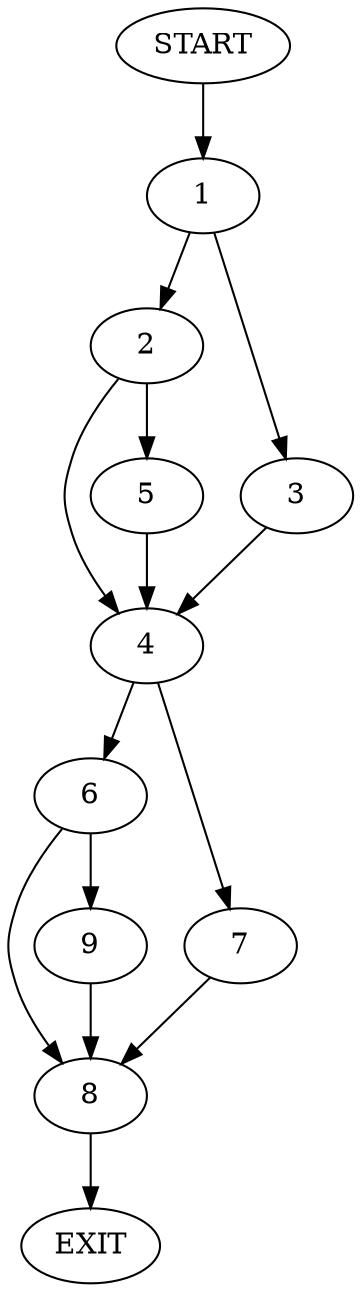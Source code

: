 digraph {
0 [label="START"]
10 [label="EXIT"]
0 -> 1
1 -> 2
1 -> 3
3 -> 4
2 -> 4
2 -> 5
4 -> 6
4 -> 7
5 -> 4
6 -> 8
6 -> 9
7 -> 8
8 -> 10
9 -> 8
}
